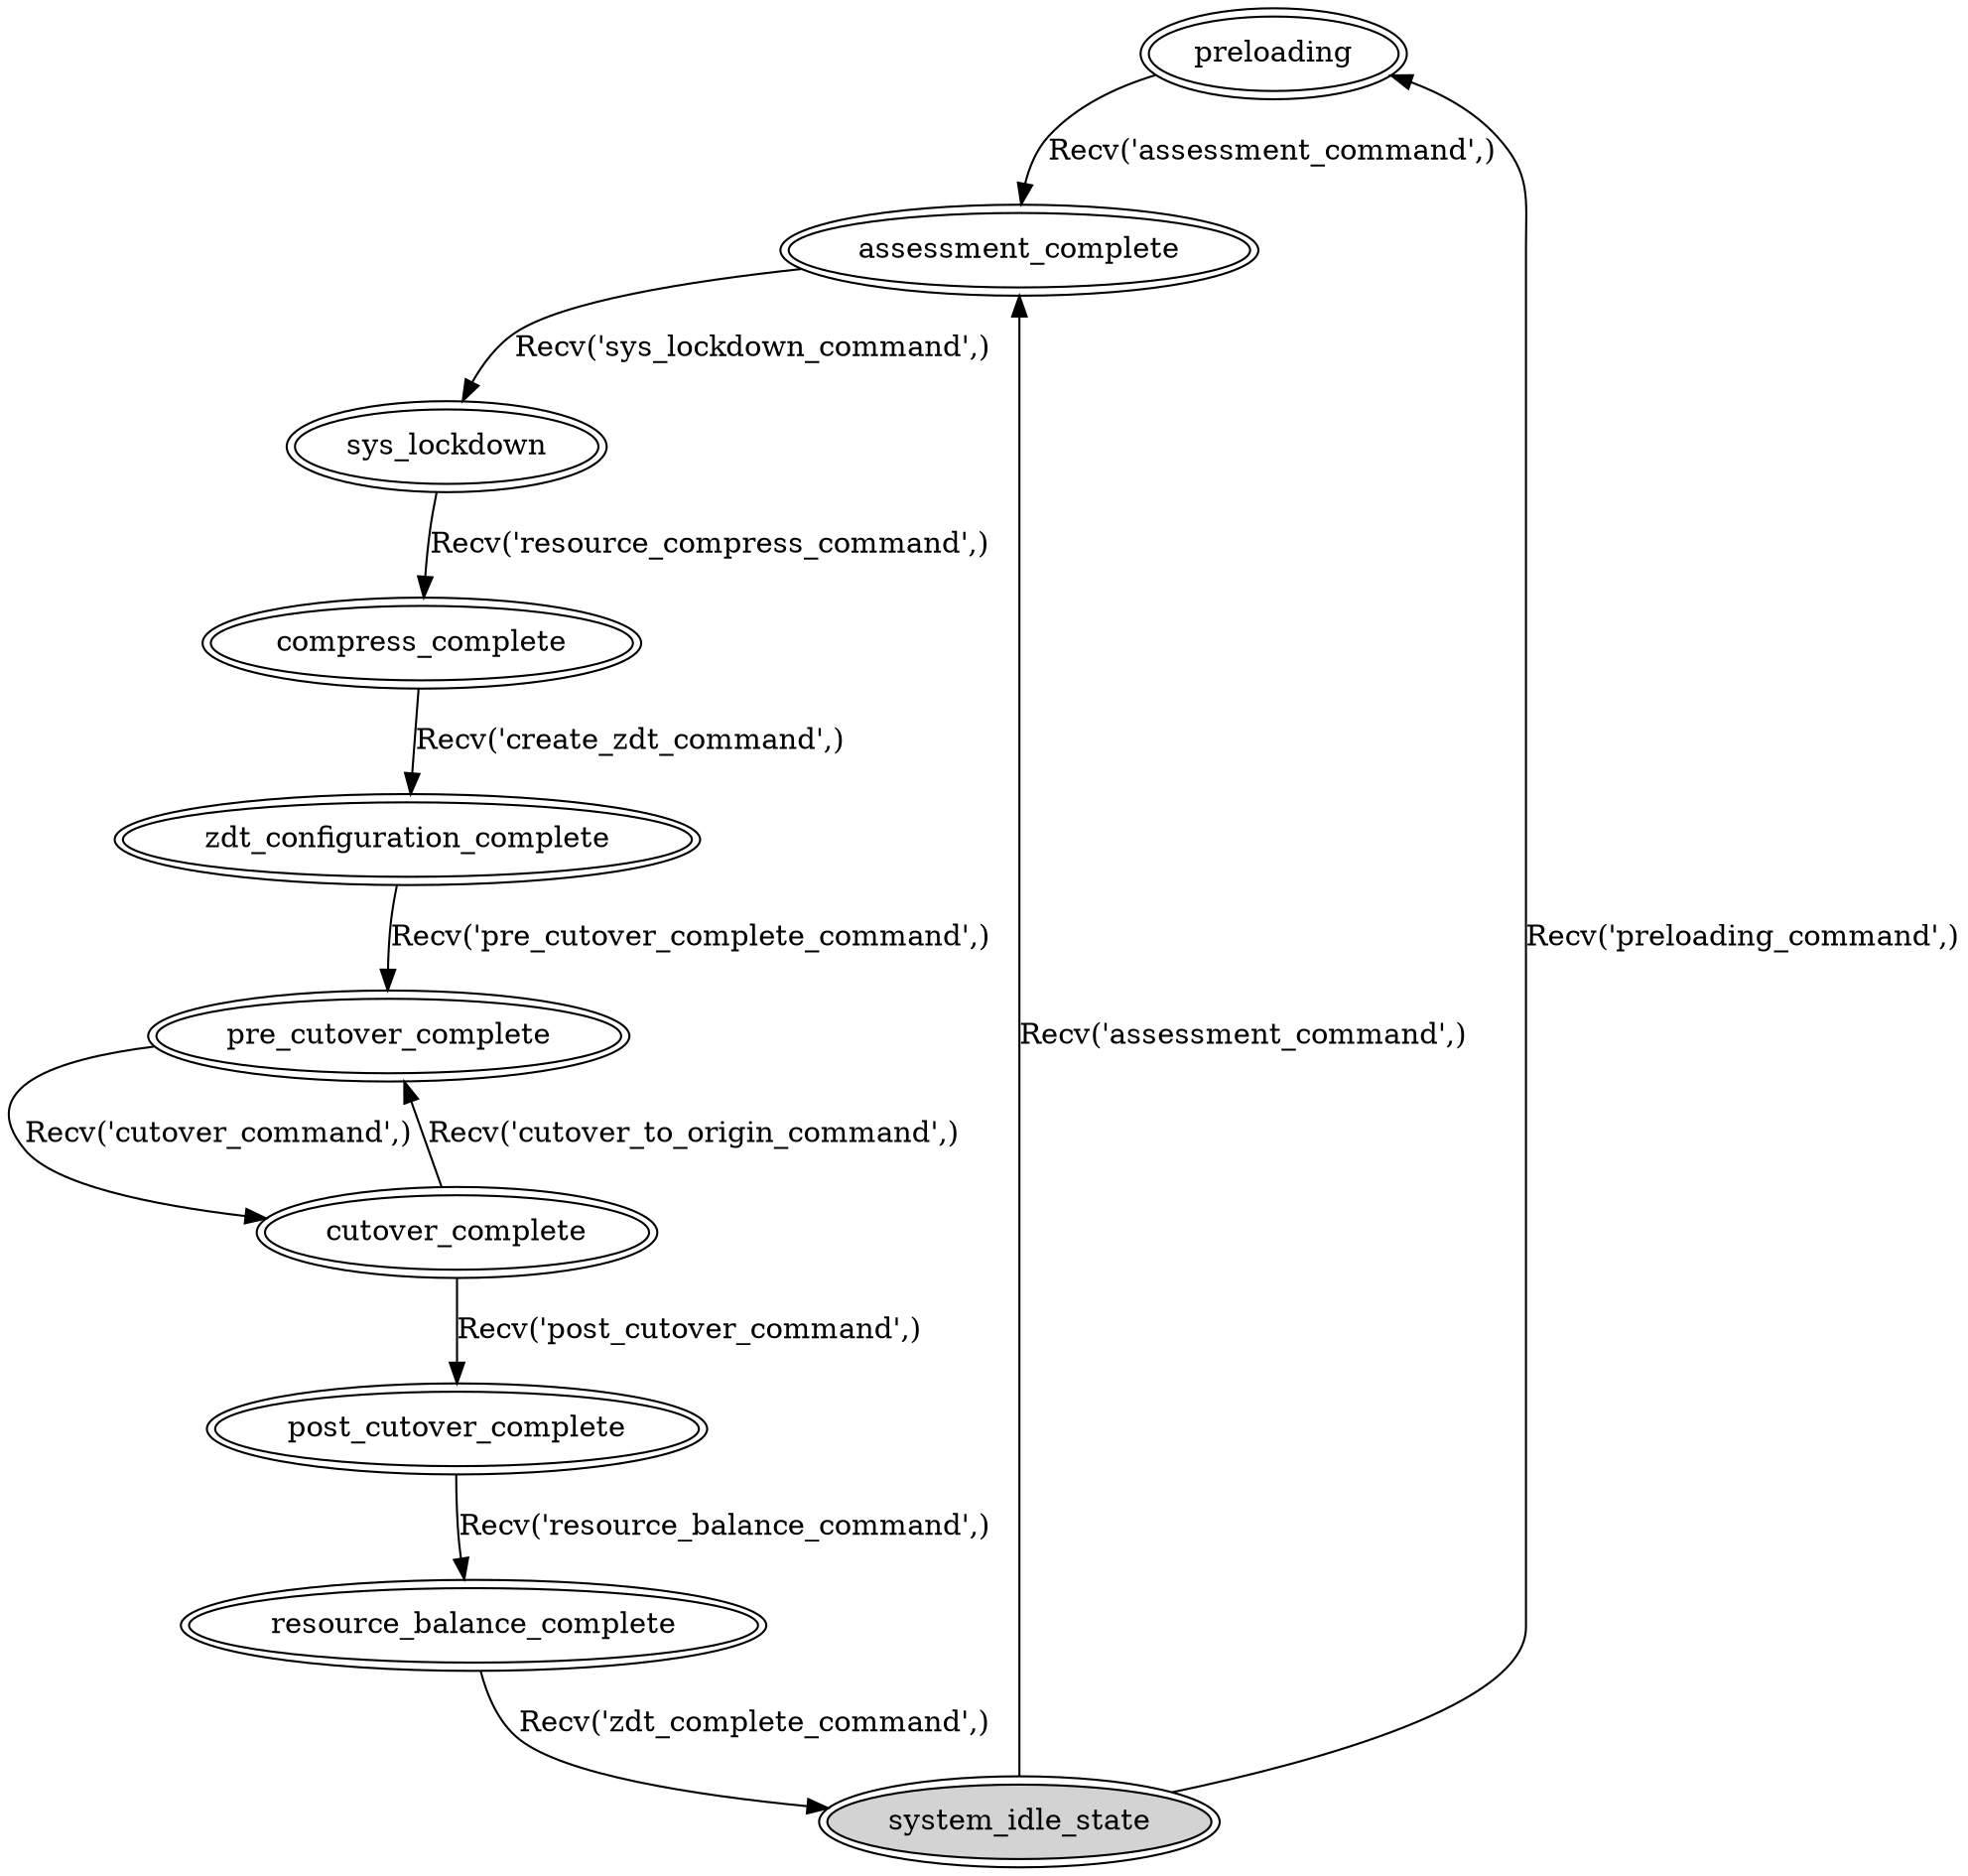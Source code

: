 digraph ZDTFSM {

  // Nodes
  preloading [ style=filled, shape=ellipse, peripheries=2, fillcolor=white,
      tooltip="{'ZDT': 'preloading'}" ]
  sys_lockdown [ style=filled, shape=ellipse, peripheries=2, fillcolor=white,
      tooltip="{'ZDT': 'sys_lockdown'}" ]
  zdt_configuration_complete [ style=filled, shape=ellipse, peripheries=2, fillcolor=white,
      tooltip="{'ZDT': 'zdt_configuration_complete'}" ]
  post_cutover_complete [ style=filled, shape=ellipse, peripheries=2, fillcolor=white,
      tooltip="{'ZDT': 'post_cutover_complete'}" ]
  cutover_complete [ style=filled, shape=ellipse, peripheries=2, fillcolor=white,
      tooltip="{'ZDT': 'cutover_complete'}" ]
  pre_cutover_complete [ style=filled, shape=ellipse, peripheries=2, fillcolor=white,
      tooltip="{'ZDT': 'pre_cutover_complete'}" ]
  assessment_complete [ style=filled, shape=ellipse, peripheries=2, fillcolor=white,
      tooltip="{'ZDT': 'assessment_complete'}" ]
  resource_balance_complete [ style=filled, shape=ellipse, peripheries=2, fillcolor=white,
      tooltip="{'ZDT': 'resource_balance_complete'}" ]
  compress_complete [ style=filled, shape=ellipse, peripheries=2, fillcolor=white,
      tooltip="{'ZDT': 'compress_complete'}" ]
  system_idle_state [ style=filled, shape=ellipse, peripheries=2, fillcolor=lightgray,
      tooltip="{'ZDT': 'system_idle_state'}" ]

  // Transitions
  system_idle_state -> preloading [ label="Recv('preloading_command',)", tooltip="Recv('preloading_command',)" ]
  system_idle_state -> assessment_complete [ label="Recv('assessment_command',)", tooltip="Recv('assessment_command',)" ]
  preloading -> assessment_complete [ label="Recv('assessment_command',)", tooltip="Recv('assessment_command',)" ]
  assessment_complete -> sys_lockdown [ label="Recv('sys_lockdown_command',)", tooltip="Recv('sys_lockdown_command',)" ]
  sys_lockdown -> compress_complete [ label="Recv('resource_compress_command',)", tooltip="Recv('resource_compress_command',)" ]
  compress_complete -> zdt_configuration_complete [ label="Recv('create_zdt_command',)", tooltip="Recv('create_zdt_command',)" ]
  zdt_configuration_complete -> pre_cutover_complete [ label="Recv('pre_cutover_complete_command',)", tooltip="Recv('pre_cutover_complete_command',)" ]
  pre_cutover_complete -> cutover_complete [ label="Recv('cutover_command',)", tooltip="Recv('cutover_command',)" ]
  cutover_complete -> pre_cutover_complete [ label="Recv('cutover_to_origin_command',)", tooltip="Recv('cutover_to_origin_command',)" ]
  cutover_complete -> post_cutover_complete [ label="Recv('post_cutover_command',)", tooltip="Recv('post_cutover_command',)" ]
  post_cutover_complete -> resource_balance_complete [ label="Recv('resource_balance_command',)", tooltip="Recv('resource_balance_command',)" ]
  resource_balance_complete -> system_idle_state [ label="Recv('zdt_complete_command',)", tooltip="Recv('zdt_complete_command',)" ]
}
